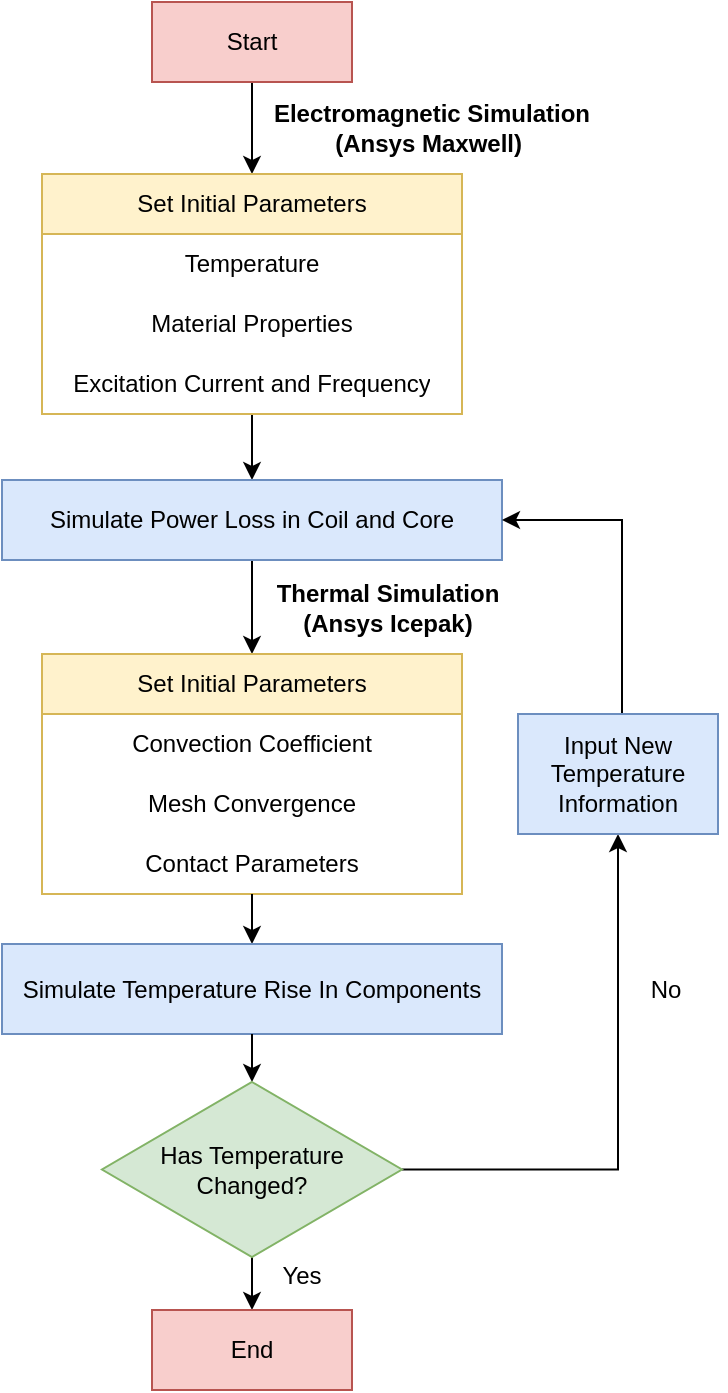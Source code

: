 <mxfile version="27.0.6">
  <diagram name="Page-1" id="C_E7Xps8tGH1VOD4I_89">
    <mxGraphModel dx="778" dy="438" grid="1" gridSize="10" guides="1" tooltips="1" connect="1" arrows="1" fold="1" page="1" pageScale="1" pageWidth="850" pageHeight="1100" background="#ffffff" math="0" shadow="0">
      <root>
        <mxCell id="0" />
        <mxCell id="1" parent="0" />
        <mxCell id="Y6burqmvtdeqRdOFJDXv-11" style="edgeStyle=orthogonalEdgeStyle;rounded=0;orthogonalLoop=1;jettySize=auto;html=1;entryX=0.5;entryY=0;entryDx=0;entryDy=0;" parent="1" source="Y6burqmvtdeqRdOFJDXv-1" target="Y6burqmvtdeqRdOFJDXv-5" edge="1">
          <mxGeometry relative="1" as="geometry" />
        </mxCell>
        <mxCell id="Y6burqmvtdeqRdOFJDXv-1" value="Start" style="rounded=0;whiteSpace=wrap;html=1;fillColor=#f8cecc;strokeColor=#b85450;" parent="1" vertex="1">
          <mxGeometry x="355" y="74" width="100" height="40" as="geometry" />
        </mxCell>
        <mxCell id="Y6burqmvtdeqRdOFJDXv-12" value="" style="edgeStyle=orthogonalEdgeStyle;rounded=0;orthogonalLoop=1;jettySize=auto;html=1;" parent="1" source="Y6burqmvtdeqRdOFJDXv-5" target="Y6burqmvtdeqRdOFJDXv-9" edge="1">
          <mxGeometry relative="1" as="geometry" />
        </mxCell>
        <mxCell id="Y6burqmvtdeqRdOFJDXv-5" value="Set Initial Parameters" style="swimlane;fontStyle=0;childLayout=stackLayout;horizontal=1;startSize=30;horizontalStack=0;resizeParent=1;resizeParentMax=0;resizeLast=0;collapsible=1;marginBottom=0;whiteSpace=wrap;html=1;align=center;fillColor=#fff2cc;strokeColor=#d6b656;" parent="1" vertex="1">
          <mxGeometry x="300" y="160" width="210" height="120" as="geometry" />
        </mxCell>
        <mxCell id="Y6burqmvtdeqRdOFJDXv-6" value="Temperature" style="text;strokeColor=none;fillColor=none;align=center;verticalAlign=middle;spacingLeft=4;spacingRight=4;overflow=hidden;points=[[0,0.5],[1,0.5]];portConstraint=eastwest;rotatable=0;whiteSpace=wrap;html=1;" parent="Y6burqmvtdeqRdOFJDXv-5" vertex="1">
          <mxGeometry y="30" width="210" height="30" as="geometry" />
        </mxCell>
        <mxCell id="Y6burqmvtdeqRdOFJDXv-7" value="Material Properties" style="text;strokeColor=none;fillColor=none;align=center;verticalAlign=middle;spacingLeft=4;spacingRight=4;overflow=hidden;points=[[0,0.5],[1,0.5]];portConstraint=eastwest;rotatable=0;whiteSpace=wrap;html=1;" parent="Y6burqmvtdeqRdOFJDXv-5" vertex="1">
          <mxGeometry y="60" width="210" height="30" as="geometry" />
        </mxCell>
        <mxCell id="Y6burqmvtdeqRdOFJDXv-8" value="Excitation Current and Frequency" style="text;strokeColor=none;fillColor=none;align=center;verticalAlign=middle;spacingLeft=4;spacingRight=4;overflow=hidden;points=[[0,0.5],[1,0.5]];portConstraint=eastwest;rotatable=0;whiteSpace=wrap;html=1;" parent="Y6burqmvtdeqRdOFJDXv-5" vertex="1">
          <mxGeometry y="90" width="210" height="30" as="geometry" />
        </mxCell>
        <mxCell id="Y6burqmvtdeqRdOFJDXv-20" value="" style="edgeStyle=orthogonalEdgeStyle;rounded=0;orthogonalLoop=1;jettySize=auto;html=1;entryX=0.5;entryY=0;entryDx=0;entryDy=0;" parent="1" source="Y6burqmvtdeqRdOFJDXv-9" target="Y6burqmvtdeqRdOFJDXv-14" edge="1">
          <mxGeometry relative="1" as="geometry" />
        </mxCell>
        <mxCell id="Y6burqmvtdeqRdOFJDXv-9" value="Simulate Power Loss in Coil and Core" style="rounded=0;whiteSpace=wrap;html=1;fillColor=#dae8fc;strokeColor=#6c8ebf;" parent="1" vertex="1">
          <mxGeometry x="280" y="313" width="250" height="40" as="geometry" />
        </mxCell>
        <mxCell id="Y6burqmvtdeqRdOFJDXv-10" value="Electromagnetic Simulation (Ansys Maxwell)&amp;nbsp;" style="text;html=1;align=center;verticalAlign=middle;whiteSpace=wrap;rounded=0;fontStyle=1" parent="1" vertex="1">
          <mxGeometry x="410" y="117" width="170" height="40" as="geometry" />
        </mxCell>
        <mxCell id="Y6burqmvtdeqRdOFJDXv-14" value="Set Initial Parameters" style="swimlane;fontStyle=0;childLayout=stackLayout;horizontal=1;startSize=30;horizontalStack=0;resizeParent=1;resizeParentMax=0;resizeLast=0;collapsible=1;marginBottom=0;whiteSpace=wrap;html=1;fillColor=#fff2cc;strokeColor=#d6b656;" parent="1" vertex="1">
          <mxGeometry x="300" y="400" width="210" height="120" as="geometry">
            <mxRectangle x="330" y="420" width="160" height="30" as="alternateBounds" />
          </mxGeometry>
        </mxCell>
        <mxCell id="Y6burqmvtdeqRdOFJDXv-15" value="Convection Coefficient" style="text;strokeColor=none;fillColor=none;align=center;verticalAlign=middle;spacingLeft=4;spacingRight=4;overflow=hidden;points=[[0,0.5],[1,0.5]];portConstraint=eastwest;rotatable=0;whiteSpace=wrap;html=1;" parent="Y6burqmvtdeqRdOFJDXv-14" vertex="1">
          <mxGeometry y="30" width="210" height="30" as="geometry" />
        </mxCell>
        <mxCell id="Y6burqmvtdeqRdOFJDXv-16" value="Mesh Convergence" style="text;strokeColor=none;fillColor=none;align=center;verticalAlign=middle;spacingLeft=4;spacingRight=4;overflow=hidden;points=[[0,0.5],[1,0.5]];portConstraint=eastwest;rotatable=0;whiteSpace=wrap;html=1;" parent="Y6burqmvtdeqRdOFJDXv-14" vertex="1">
          <mxGeometry y="60" width="210" height="30" as="geometry" />
        </mxCell>
        <mxCell id="Y6burqmvtdeqRdOFJDXv-17" value="Contact Parameters" style="text;strokeColor=none;fillColor=none;align=center;verticalAlign=middle;spacingLeft=4;spacingRight=4;overflow=hidden;points=[[0,0.5],[1,0.5]];portConstraint=eastwest;rotatable=0;whiteSpace=wrap;html=1;" parent="Y6burqmvtdeqRdOFJDXv-14" vertex="1">
          <mxGeometry y="90" width="210" height="30" as="geometry" />
        </mxCell>
        <mxCell id="Y6burqmvtdeqRdOFJDXv-19" value="Thermal Simulation (Ansys Icepak)" style="text;html=1;align=center;verticalAlign=middle;whiteSpace=wrap;rounded=0;fontStyle=1" parent="1" vertex="1">
          <mxGeometry x="408" y="357" width="130" height="40" as="geometry" />
        </mxCell>
        <mxCell id="Y6burqmvtdeqRdOFJDXv-26" value="" style="edgeStyle=orthogonalEdgeStyle;rounded=0;orthogonalLoop=1;jettySize=auto;html=1;" parent="1" source="k5GTBuQvxjY6_y9kw7BG-5" target="Y6burqmvtdeqRdOFJDXv-23" edge="1">
          <mxGeometry relative="1" as="geometry">
            <mxPoint x="405" y="680" as="sourcePoint" />
          </mxGeometry>
        </mxCell>
        <mxCell id="Y6burqmvtdeqRdOFJDXv-27" style="edgeStyle=orthogonalEdgeStyle;rounded=0;orthogonalLoop=1;jettySize=auto;html=1;exitX=1;exitY=0.5;exitDx=0;exitDy=0;" parent="1" source="k5GTBuQvxjY6_y9kw7BG-5" target="Y6burqmvtdeqRdOFJDXv-24" edge="1">
          <mxGeometry relative="1" as="geometry">
            <mxPoint x="477.5" y="655" as="sourcePoint" />
          </mxGeometry>
        </mxCell>
        <mxCell id="Y6burqmvtdeqRdOFJDXv-23" value="End" style="rounded=0;whiteSpace=wrap;html=1;fillColor=#f8cecc;strokeColor=#b85450;" parent="1" vertex="1">
          <mxGeometry x="355" y="728" width="100" height="40" as="geometry" />
        </mxCell>
        <mxCell id="Y6burqmvtdeqRdOFJDXv-28" style="edgeStyle=orthogonalEdgeStyle;rounded=0;orthogonalLoop=1;jettySize=auto;html=1;entryX=1;entryY=0.5;entryDx=0;entryDy=0;" parent="1" source="Y6burqmvtdeqRdOFJDXv-24" target="Y6burqmvtdeqRdOFJDXv-9" edge="1">
          <mxGeometry relative="1" as="geometry">
            <Array as="points">
              <mxPoint x="590" y="333" />
            </Array>
          </mxGeometry>
        </mxCell>
        <mxCell id="Y6burqmvtdeqRdOFJDXv-24" value="Input New Temperature Information" style="rounded=0;whiteSpace=wrap;html=1;fillColor=#dae8fc;strokeColor=#6c8ebf;" parent="1" vertex="1">
          <mxGeometry x="538" y="430" width="100" height="60" as="geometry" />
        </mxCell>
        <mxCell id="Y6burqmvtdeqRdOFJDXv-29" value="Yes" style="text;align=center;verticalAlign=middle;whiteSpace=wrap;rounded=0;" parent="1" vertex="1">
          <mxGeometry x="400" y="696" width="60" height="30" as="geometry" />
        </mxCell>
        <mxCell id="Y6burqmvtdeqRdOFJDXv-31" value="No" style="text;html=1;align=center;verticalAlign=middle;whiteSpace=wrap;rounded=0;" parent="1" vertex="1">
          <mxGeometry x="582" y="552.5" width="60" height="30" as="geometry" />
        </mxCell>
        <mxCell id="k5GTBuQvxjY6_y9kw7BG-1" style="edgeStyle=orthogonalEdgeStyle;rounded=0;orthogonalLoop=1;jettySize=auto;html=1;exitX=0.5;exitY=1;exitDx=0;exitDy=0;" edge="1" parent="1" source="Y6burqmvtdeqRdOFJDXv-1" target="Y6burqmvtdeqRdOFJDXv-1">
          <mxGeometry relative="1" as="geometry" />
        </mxCell>
        <mxCell id="k5GTBuQvxjY6_y9kw7BG-3" value="" style="edgeStyle=orthogonalEdgeStyle;rounded=0;orthogonalLoop=1;jettySize=auto;html=1;" edge="1" parent="1" source="Y6burqmvtdeqRdOFJDXv-14" target="Y6burqmvtdeqRdOFJDXv-21">
          <mxGeometry relative="1" as="geometry">
            <mxPoint x="405" y="520" as="sourcePoint" />
            <mxPoint x="400" y="640" as="targetPoint" />
          </mxGeometry>
        </mxCell>
        <mxCell id="Y6burqmvtdeqRdOFJDXv-21" value="Simulate Temperature Rise In Components" style="rounded=0;whiteSpace=wrap;html=1;fillColor=#dae8fc;strokeColor=#6c8ebf;" parent="1" vertex="1">
          <mxGeometry x="280" y="545" width="250" height="45" as="geometry" />
        </mxCell>
        <mxCell id="k5GTBuQvxjY6_y9kw7BG-6" value="" style="edgeStyle=orthogonalEdgeStyle;rounded=0;orthogonalLoop=1;jettySize=auto;html=1;exitX=0.5;exitY=1;exitDx=0;exitDy=0;" edge="1" parent="1" source="Y6burqmvtdeqRdOFJDXv-21" target="k5GTBuQvxjY6_y9kw7BG-5">
          <mxGeometry relative="1" as="geometry">
            <mxPoint x="405" y="680" as="sourcePoint" />
            <mxPoint x="405" y="750" as="targetPoint" />
          </mxGeometry>
        </mxCell>
        <mxCell id="k5GTBuQvxjY6_y9kw7BG-5" value="Has Temperature Changed?" style="rhombus;whiteSpace=wrap;html=1;fillColor=#d5e8d4;strokeColor=#82b366;" vertex="1" parent="1">
          <mxGeometry x="330" y="614" width="150" height="87.5" as="geometry" />
        </mxCell>
      </root>
    </mxGraphModel>
  </diagram>
</mxfile>
